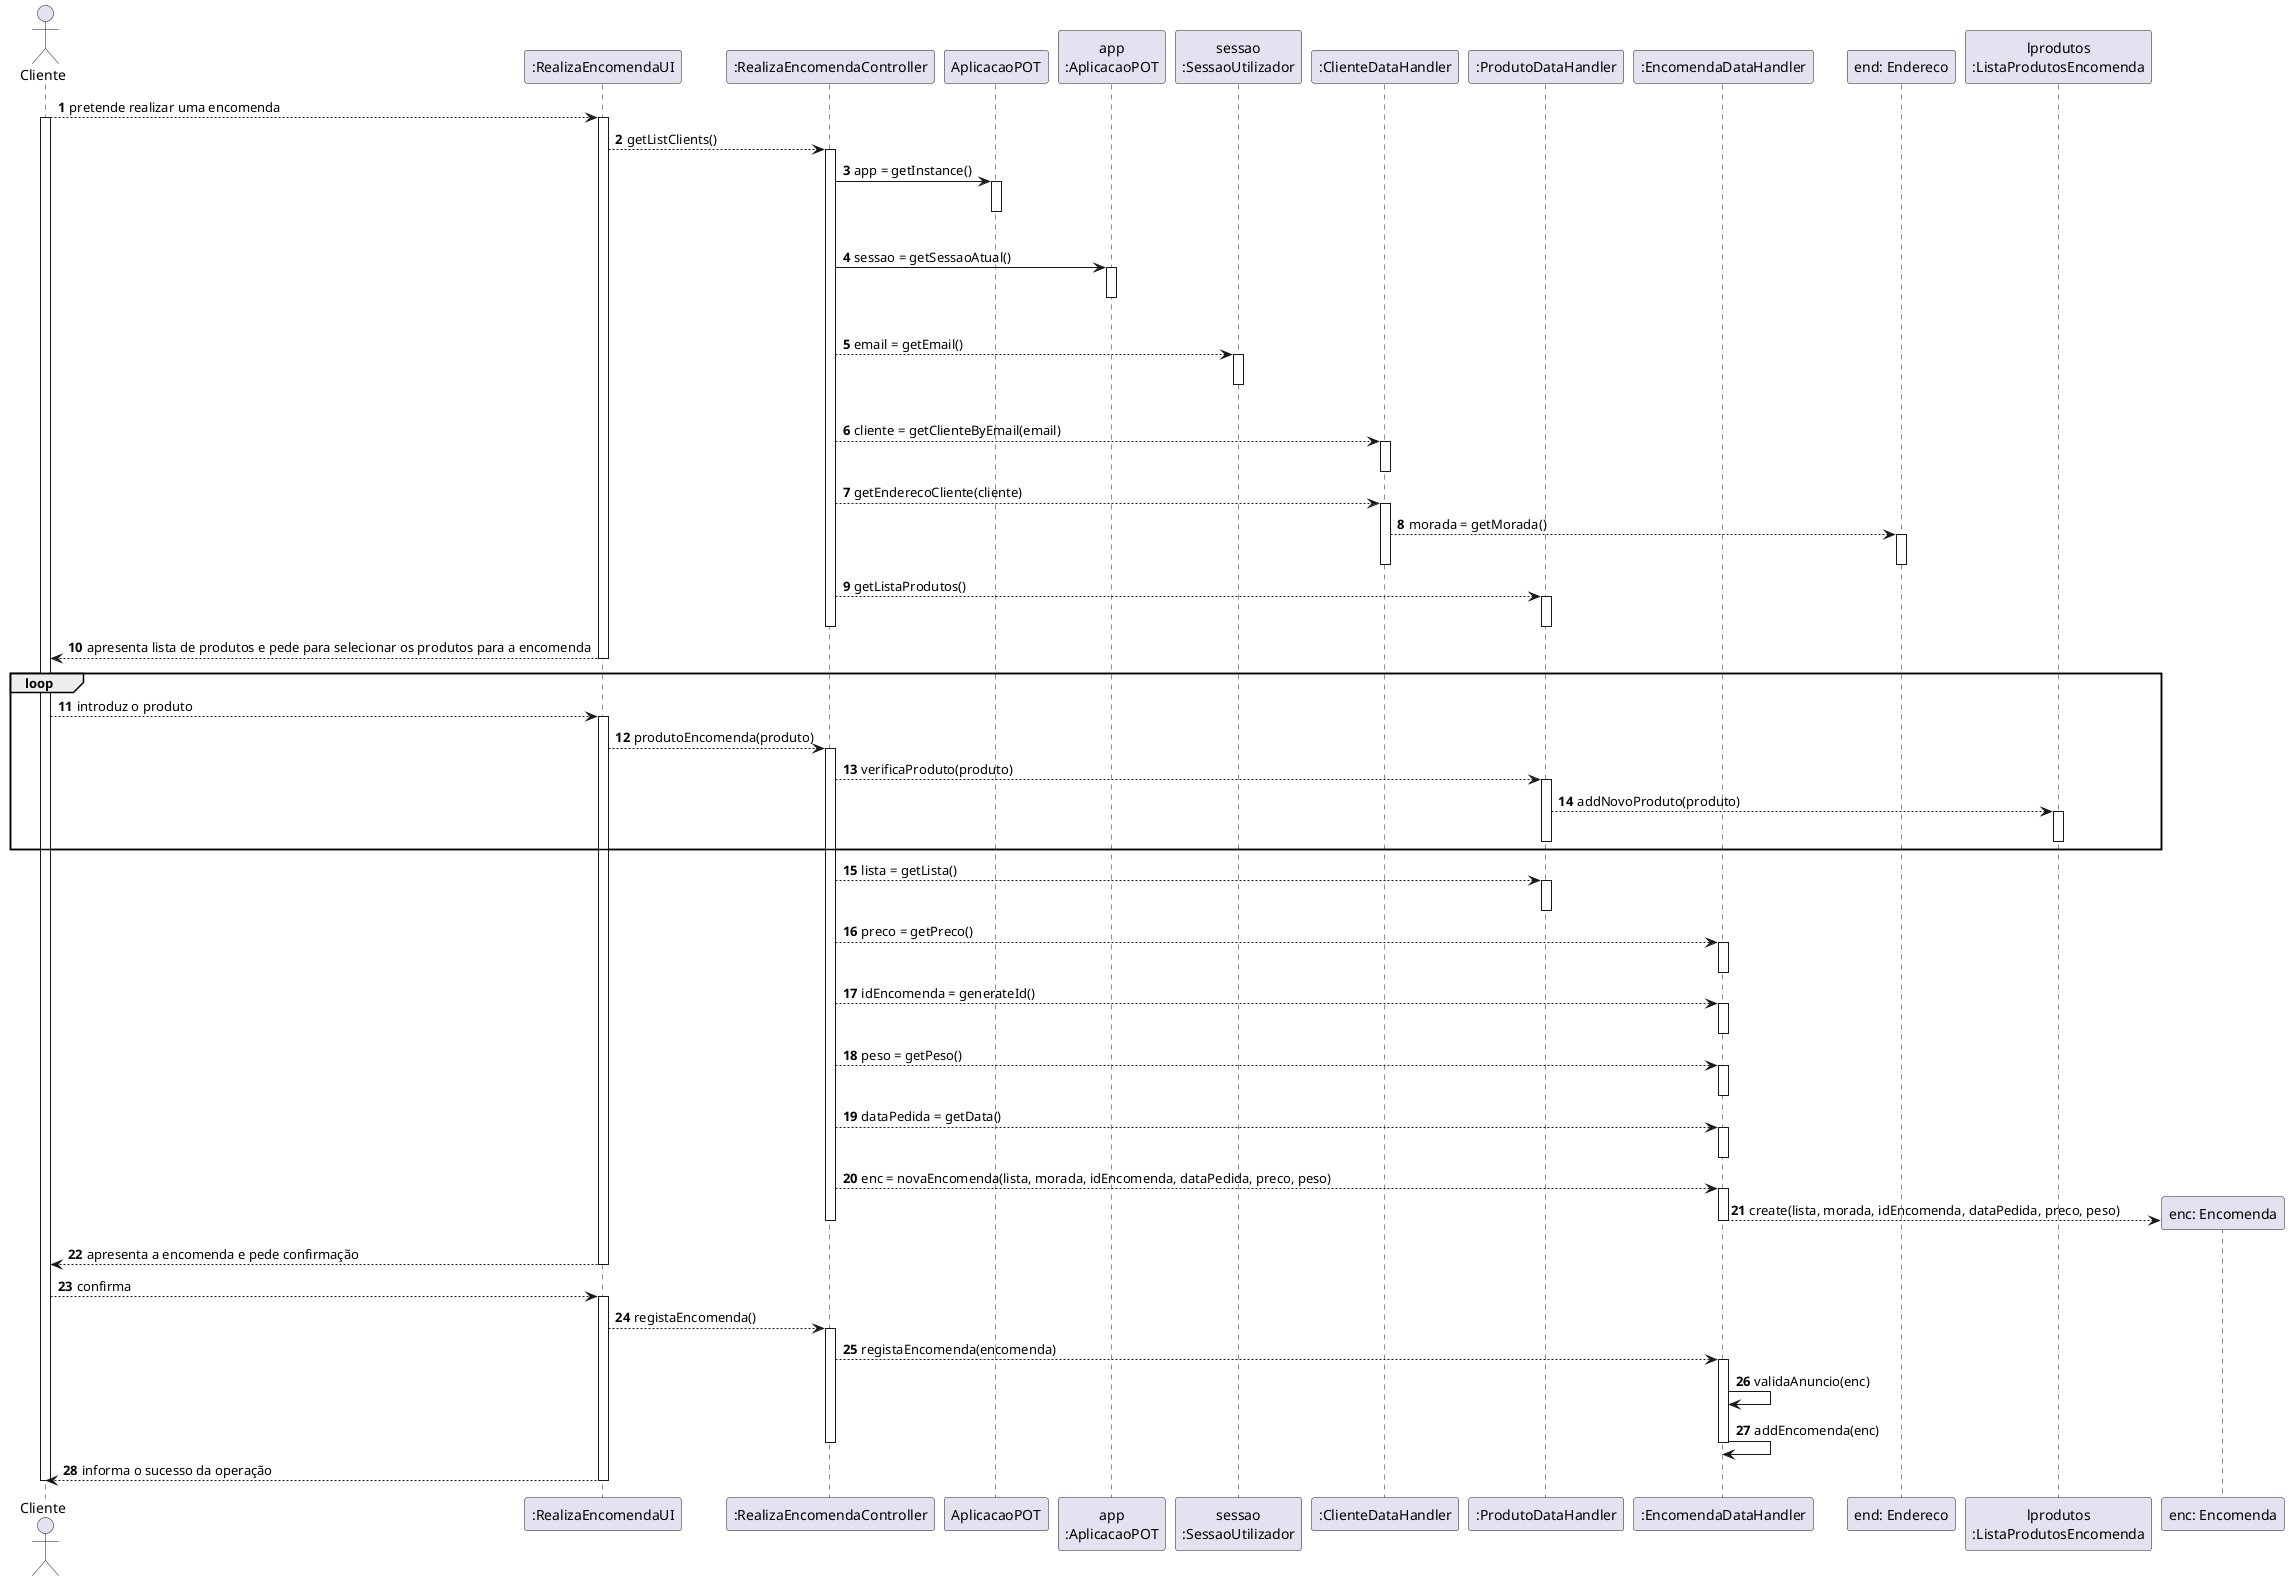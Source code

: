 @startuml
autonumber
'hide footbox
actor "Cliente" as CLI

participant ":RealizaEncomendaUI" as UI
participant ":RealizaEncomendaController" as CTRL
participant "AplicacaoPOT" as _APP
participant "app\n:AplicacaoPOT" as APP
participant "sessao\n:SessaoUtilizador" as SESSAO
participant ":ClienteDataHandler" as DH
participant ":ProdutoDataHandler" as PDH
participant ":EncomendaDataHandler" as EDH
participant "end: Endereco" as END
participant "lprodutos\n:ListaProdutosEncomenda" as LPROD
participant "enc: Encomenda" as ENC


CLI --> UI : pretende realizar uma encomenda
activate CLI
activate UI

UI --> CTRL : getListClients()
activate CTRL

CTRL -> _APP: app = getInstance()
activate _APP
|||
deactivate _APP

CTRL -> APP: sessao = getSessaoAtual()
activate APP
|||
deactivate APP

CTRL --> SESSAO : email = getEmail()
activate SESSAO
|||
deactivate SESSAO


CTRL --> DH : cliente = getClienteByEmail(email)
activate DH
deactivate DH

CTRL --> DH : getEnderecoCliente(cliente)
activate DH

DH --> END : morada = getMorada()
activate END
deactivate END
deactivate DH
CTRL --> PDH : getListaProdutos()
activate PDH
deactivate PDH

deactivate DH
deactivate CTRL

UI --> CLI : apresenta lista de produtos e pede para selecionar os produtos para a encomenda
deactivate UI


LOOP
CLI --> UI : introduz o produto
activate UI

UI --> CTRL : produtoEncomenda(produto)
activate CTRL

CTRL --> PDH : verificaProduto(produto)
activate PDH

PDH --> LPROD : addNovoProduto(produto)
activate LPROD

deactivate PDH
deactivate LPROD

END LOOP

CTRL --> PDH : lista = getLista()
activate PDH
deactivate PDH

CTRL --> EDH : preco = getPreco()
activate EDH
deactivate EDH

CTRL --> EDH : idEncomenda = generateId()
activate EDH
deactivate EDH

CTRL --> EDH : peso = getPeso()
activate EDH
deactivate EDH

CTRL --> EDH : dataPedida = getData()
activate EDH
deactivate EDH

CTRL --> EDH : enc = novaEncomenda(lista, morada, idEncomenda, dataPedida, preco, peso)
activate EDH

EDH --> ENC ** : create(lista, morada, idEncomenda, dataPedida, preco, peso)
deactivate EDH

deactivate CTRL

UI --> CLI : apresenta a encomenda e pede confirmação
deactivate UI

CLI --> UI : confirma
activate UI

UI --> CTRL : registaEncomenda()
activate CTRL

CTRL --> EDH : registaEncomenda(encomenda)
activate EDH
EDH -> EDH : validaAnuncio(enc)
EDH -> EDH: addEncomenda(enc)
deactivate EDH

deactivate CTRL

UI --> CLI : informa o sucesso da operação
deactivate UI
deactivate CLI

@enduml
